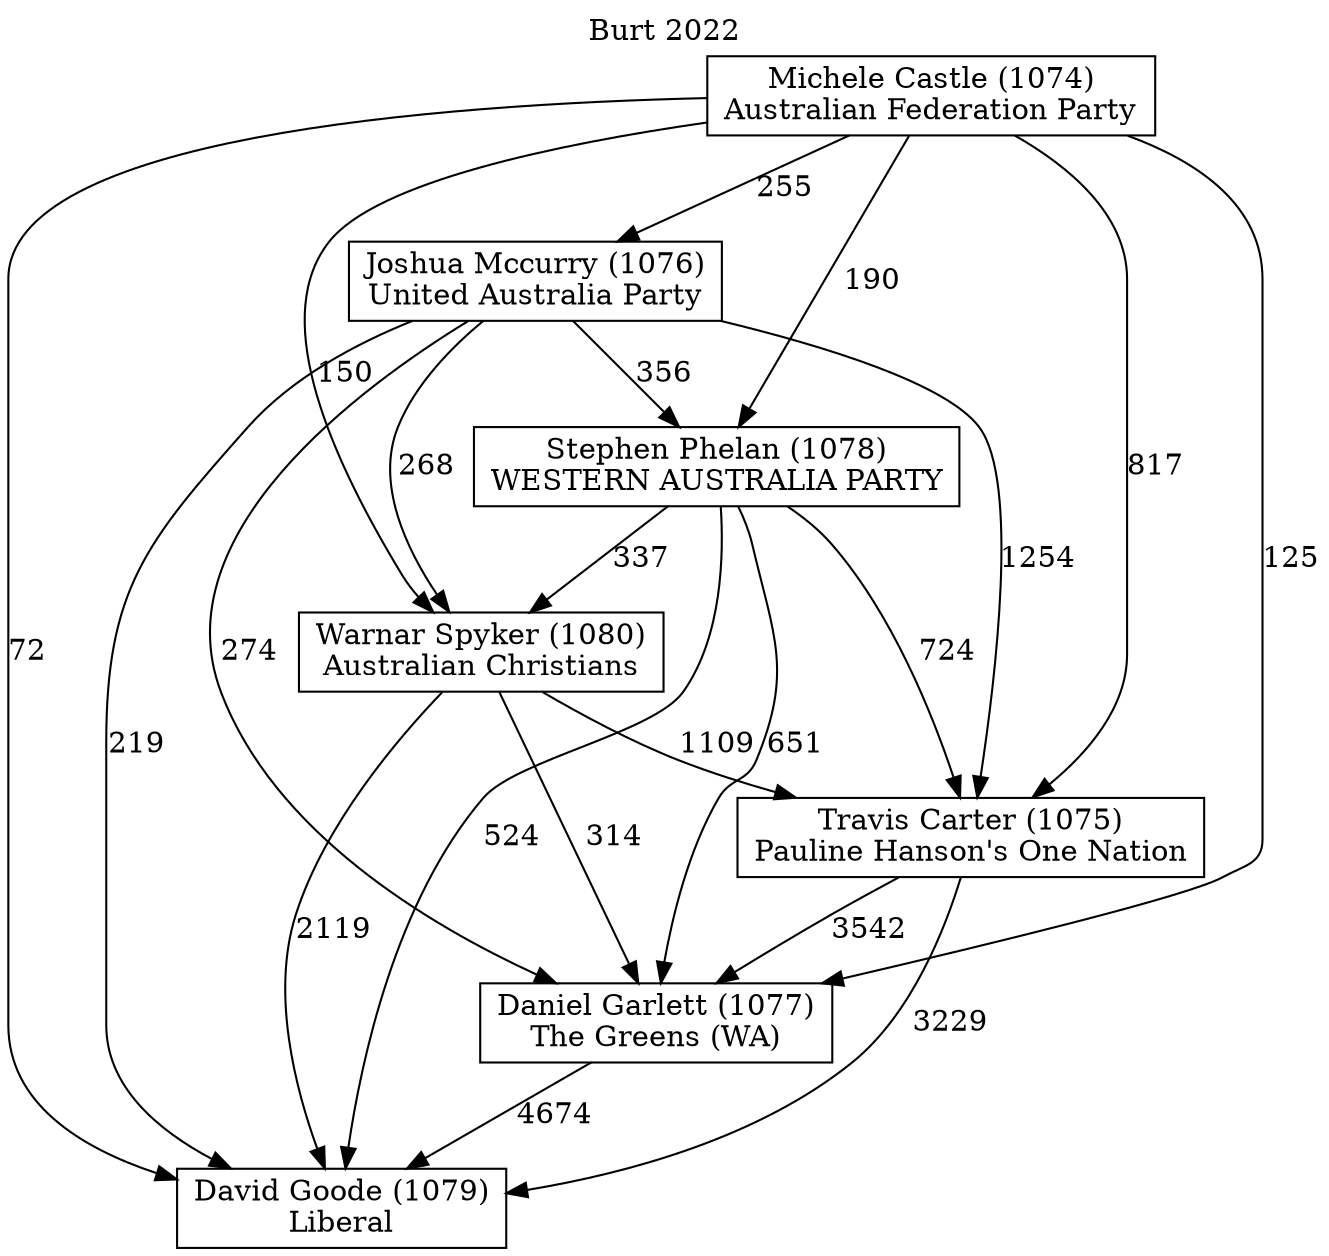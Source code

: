// House preference flow
digraph "David Goode (1079)_Burt_2022" {
	graph [label="Burt 2022" labelloc=t mclimit=10]
	node [shape=box]
	"Daniel Garlett (1077)" [label="Daniel Garlett (1077)
The Greens (WA)"]
	"David Goode (1079)" [label="David Goode (1079)
Liberal"]
	"Joshua Mccurry (1076)" [label="Joshua Mccurry (1076)
United Australia Party"]
	"Michele Castle (1074)" [label="Michele Castle (1074)
Australian Federation Party"]
	"Stephen Phelan (1078)" [label="Stephen Phelan (1078)
WESTERN AUSTRALIA PARTY"]
	"Travis Carter (1075)" [label="Travis Carter (1075)
Pauline Hanson's One Nation"]
	"Warnar Spyker (1080)" [label="Warnar Spyker (1080)
Australian Christians"]
	"Daniel Garlett (1077)" -> "David Goode (1079)" [label=4674]
	"Joshua Mccurry (1076)" -> "Daniel Garlett (1077)" [label=274]
	"Joshua Mccurry (1076)" -> "David Goode (1079)" [label=219]
	"Joshua Mccurry (1076)" -> "Stephen Phelan (1078)" [label=356]
	"Joshua Mccurry (1076)" -> "Travis Carter (1075)" [label=1254]
	"Joshua Mccurry (1076)" -> "Warnar Spyker (1080)" [label=268]
	"Michele Castle (1074)" -> "Daniel Garlett (1077)" [label=125]
	"Michele Castle (1074)" -> "David Goode (1079)" [label=72]
	"Michele Castle (1074)" -> "Joshua Mccurry (1076)" [label=255]
	"Michele Castle (1074)" -> "Stephen Phelan (1078)" [label=190]
	"Michele Castle (1074)" -> "Travis Carter (1075)" [label=817]
	"Michele Castle (1074)" -> "Warnar Spyker (1080)" [label=150]
	"Stephen Phelan (1078)" -> "Daniel Garlett (1077)" [label=651]
	"Stephen Phelan (1078)" -> "David Goode (1079)" [label=524]
	"Stephen Phelan (1078)" -> "Travis Carter (1075)" [label=724]
	"Stephen Phelan (1078)" -> "Warnar Spyker (1080)" [label=337]
	"Travis Carter (1075)" -> "Daniel Garlett (1077)" [label=3542]
	"Travis Carter (1075)" -> "David Goode (1079)" [label=3229]
	"Warnar Spyker (1080)" -> "Daniel Garlett (1077)" [label=314]
	"Warnar Spyker (1080)" -> "David Goode (1079)" [label=2119]
	"Warnar Spyker (1080)" -> "Travis Carter (1075)" [label=1109]
}
